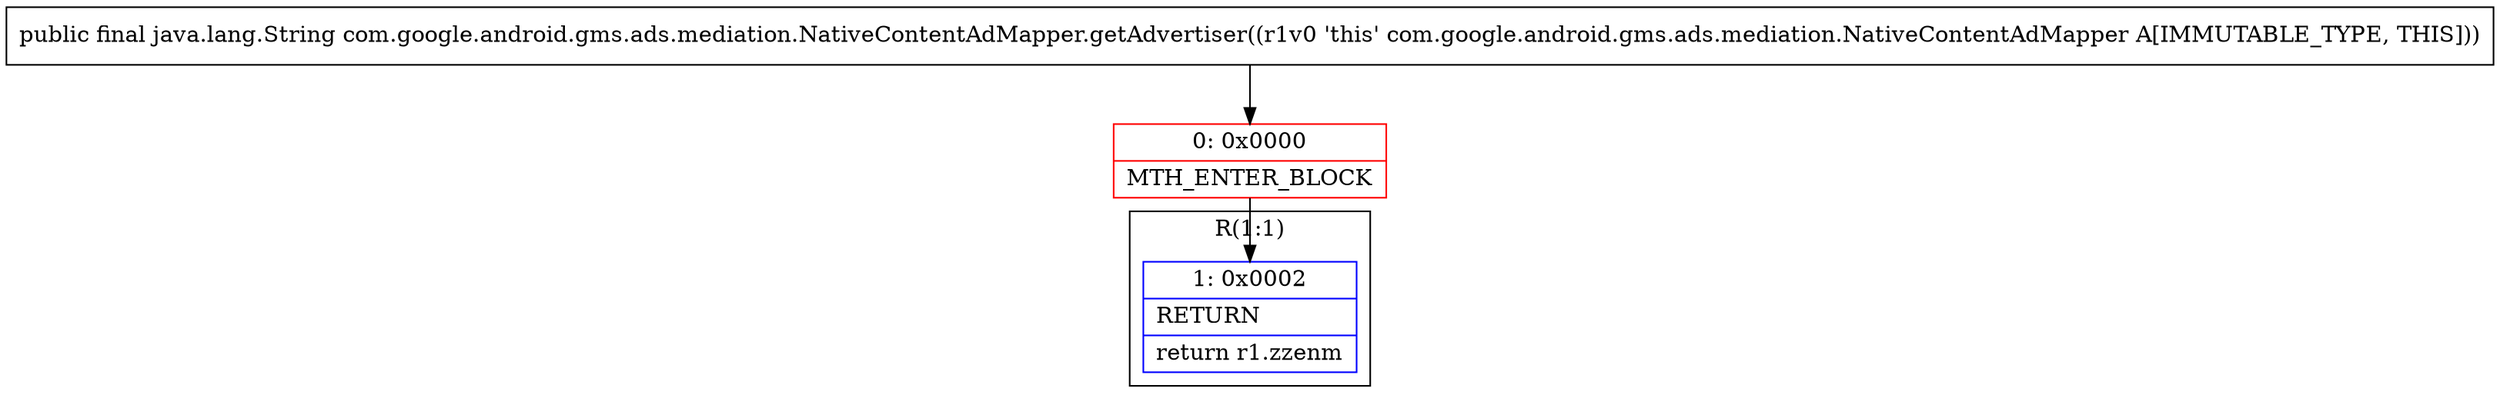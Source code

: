 digraph "CFG forcom.google.android.gms.ads.mediation.NativeContentAdMapper.getAdvertiser()Ljava\/lang\/String;" {
subgraph cluster_Region_735173874 {
label = "R(1:1)";
node [shape=record,color=blue];
Node_1 [shape=record,label="{1\:\ 0x0002|RETURN\l|return r1.zzenm\l}"];
}
Node_0 [shape=record,color=red,label="{0\:\ 0x0000|MTH_ENTER_BLOCK\l}"];
MethodNode[shape=record,label="{public final java.lang.String com.google.android.gms.ads.mediation.NativeContentAdMapper.getAdvertiser((r1v0 'this' com.google.android.gms.ads.mediation.NativeContentAdMapper A[IMMUTABLE_TYPE, THIS])) }"];
MethodNode -> Node_0;
Node_0 -> Node_1;
}

